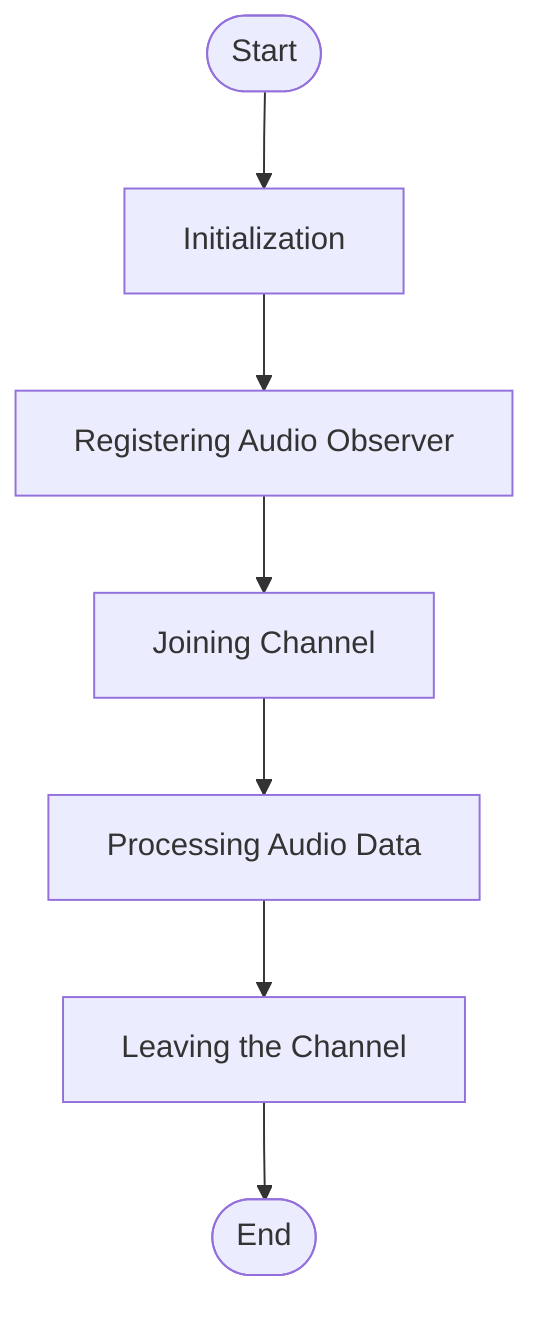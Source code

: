 flowchart TD
    A([Start]) --> B[Initialization]
    B --> C[Registering Audio Observer]
    C --> D[Joining Channel]
    D --> E[Processing Audio Data]
    E --> F[Leaving the Channel]
    F --> G([End])